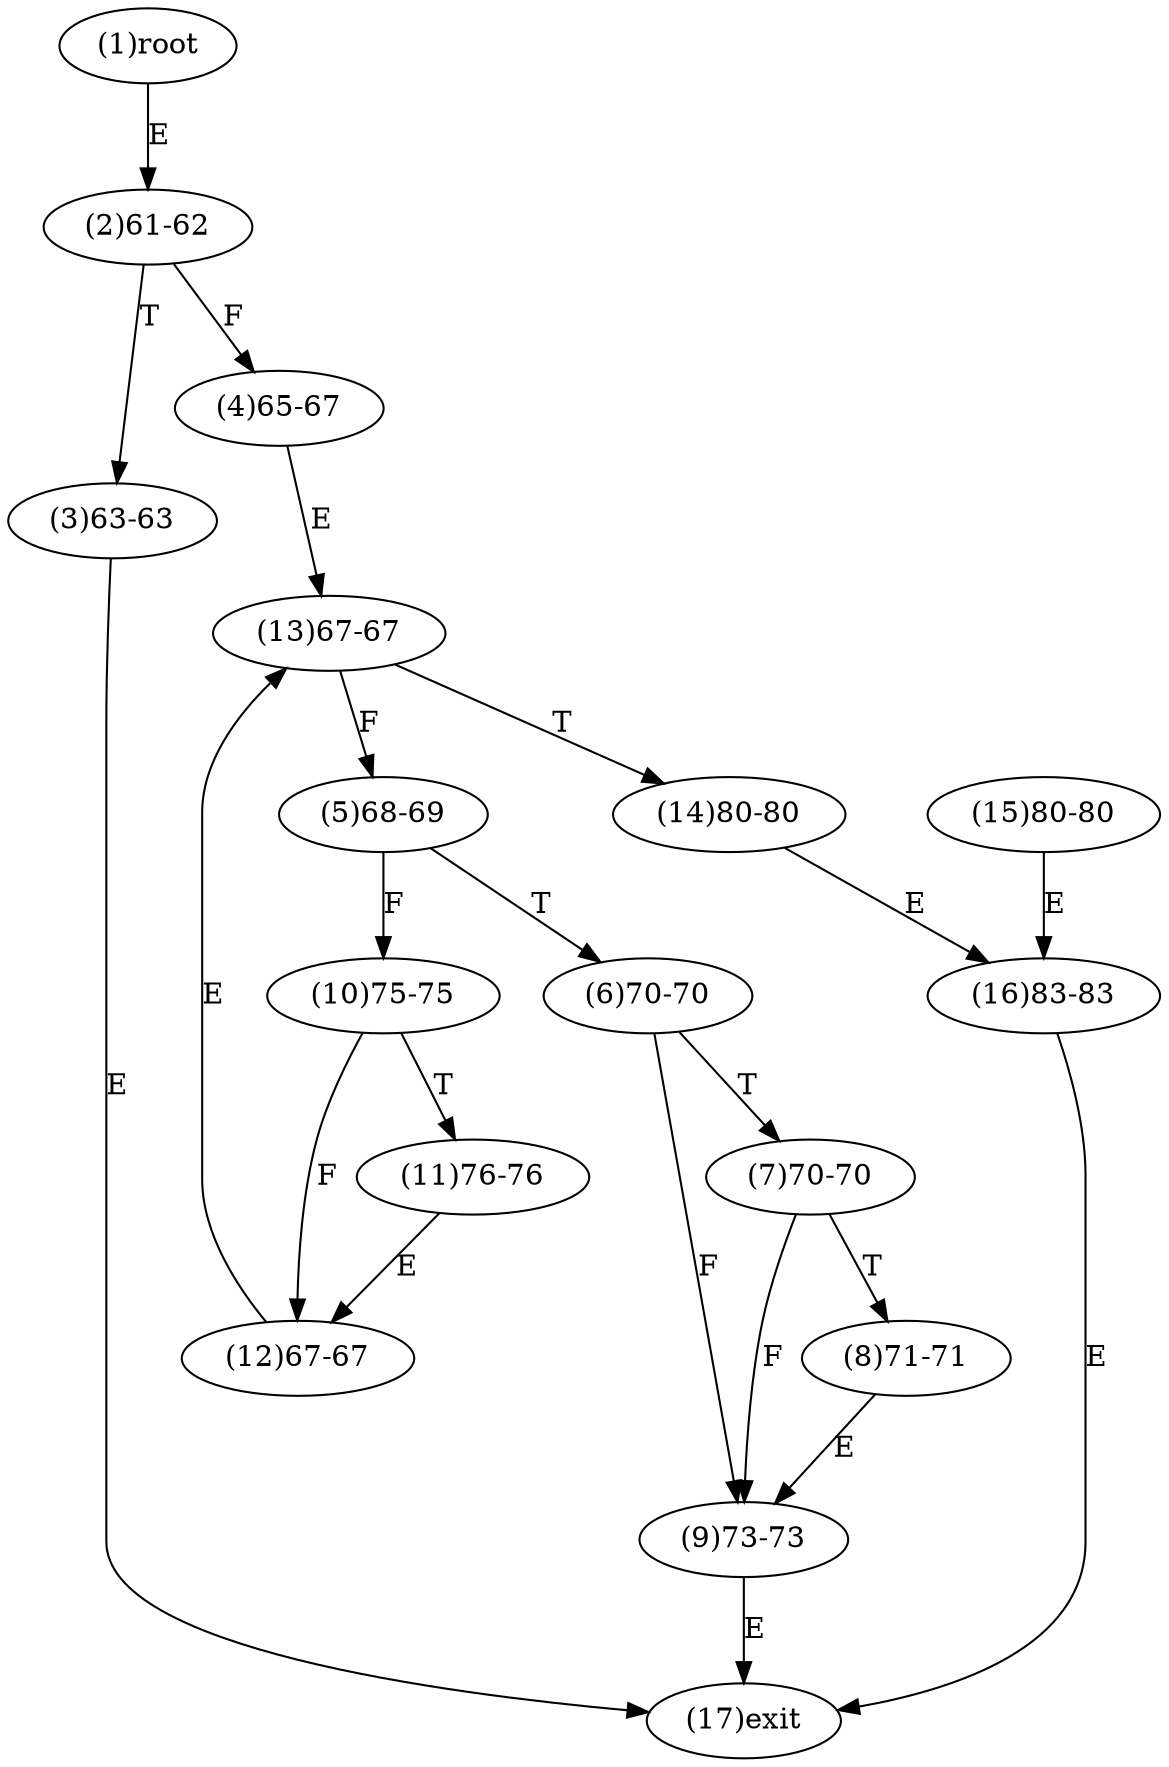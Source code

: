 digraph "" { 
1[ label="(1)root"];
2[ label="(2)61-62"];
3[ label="(3)63-63"];
4[ label="(4)65-67"];
5[ label="(5)68-69"];
6[ label="(6)70-70"];
7[ label="(7)70-70"];
8[ label="(8)71-71"];
9[ label="(9)73-73"];
10[ label="(10)75-75"];
11[ label="(11)76-76"];
12[ label="(12)67-67"];
13[ label="(13)67-67"];
14[ label="(14)80-80"];
15[ label="(15)80-80"];
17[ label="(17)exit"];
16[ label="(16)83-83"];
1->2[ label="E"];
2->4[ label="F"];
2->3[ label="T"];
3->17[ label="E"];
4->13[ label="E"];
5->10[ label="F"];
5->6[ label="T"];
6->9[ label="F"];
6->7[ label="T"];
7->9[ label="F"];
7->8[ label="T"];
8->9[ label="E"];
9->17[ label="E"];
10->12[ label="F"];
10->11[ label="T"];
11->12[ label="E"];
12->13[ label="E"];
13->5[ label="F"];
13->14[ label="T"];
14->16[ label="E"];
15->16[ label="E"];
16->17[ label="E"];
}